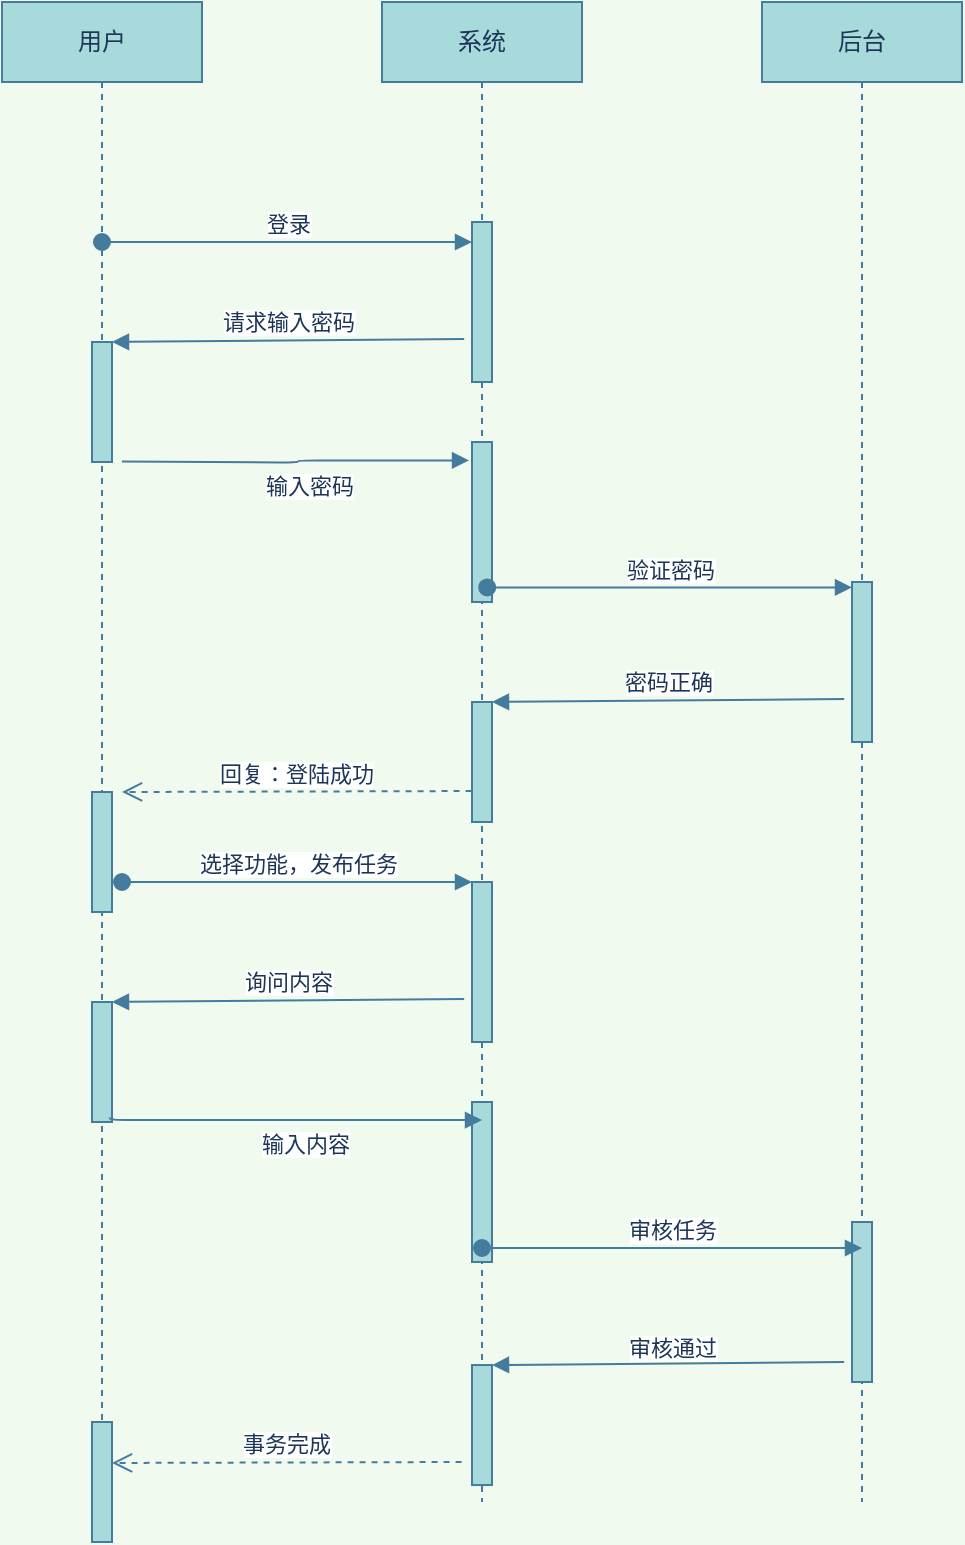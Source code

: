 <mxfile version="16.6.1" type="github">
  <diagram id="aeRG9rzD7lxfbZ-jMTFp" name="第 1 页">
    <mxGraphModel dx="771" dy="447" grid="1" gridSize="10" guides="1" tooltips="1" connect="1" arrows="1" fold="1" page="1" pageScale="1" pageWidth="827" pageHeight="1169" background="#F1FAEE" math="0" shadow="0">
      <root>
        <mxCell id="0" />
        <mxCell id="1" parent="0" />
        <mxCell id="naZADqsueXCr0R1nJYDh-34" value="用户" style="shape=umlLifeline;perimeter=lifelinePerimeter;whiteSpace=wrap;html=1;container=1;collapsible=0;recursiveResize=0;outlineConnect=0;rounded=0;sketch=0;fontColor=#1D3557;strokeColor=#457B9D;fillColor=#A8DADC;" vertex="1" parent="1">
          <mxGeometry x="300" y="190" width="100" height="770" as="geometry" />
        </mxCell>
        <mxCell id="naZADqsueXCr0R1nJYDh-46" value="" style="html=1;points=[];perimeter=orthogonalPerimeter;rounded=0;sketch=0;fontColor=#1D3557;strokeColor=#457B9D;fillColor=#A8DADC;" vertex="1" parent="naZADqsueXCr0R1nJYDh-34">
          <mxGeometry x="45" y="170" width="10" height="60" as="geometry" />
        </mxCell>
        <mxCell id="naZADqsueXCr0R1nJYDh-71" value="回复：登陆成功" style="html=1;verticalAlign=bottom;endArrow=open;dashed=1;endSize=8;rounded=1;sketch=0;fontColor=#1D3557;strokeColor=#457B9D;fillColor=#A8DADC;curved=0;exitX=-0.02;exitY=0.742;exitDx=0;exitDy=0;exitPerimeter=0;" edge="1" parent="naZADqsueXCr0R1nJYDh-34" source="naZADqsueXCr0R1nJYDh-58">
          <mxGeometry relative="1" as="geometry">
            <mxPoint x="140" y="395" as="sourcePoint" />
            <mxPoint x="60" y="395" as="targetPoint" />
          </mxGeometry>
        </mxCell>
        <mxCell id="naZADqsueXCr0R1nJYDh-72" value="" style="html=1;points=[];perimeter=orthogonalPerimeter;rounded=0;sketch=0;fontColor=#1D3557;strokeColor=#457B9D;fillColor=#A8DADC;" vertex="1" parent="naZADqsueXCr0R1nJYDh-34">
          <mxGeometry x="45" y="500" width="10" height="60" as="geometry" />
        </mxCell>
        <mxCell id="naZADqsueXCr0R1nJYDh-87" value="事务完成" style="html=1;verticalAlign=bottom;endArrow=open;dashed=1;endSize=8;rounded=1;sketch=0;fontColor=#1D3557;strokeColor=#457B9D;fillColor=#A8DADC;curved=0;exitX=-0.02;exitY=0.742;exitDx=0;exitDy=0;exitPerimeter=0;" edge="1" parent="naZADqsueXCr0R1nJYDh-34">
          <mxGeometry relative="1" as="geometry">
            <mxPoint x="229.8" y="730" as="sourcePoint" />
            <mxPoint x="55" y="730.48" as="targetPoint" />
          </mxGeometry>
        </mxCell>
        <mxCell id="naZADqsueXCr0R1nJYDh-89" value="" style="html=1;points=[];perimeter=orthogonalPerimeter;rounded=0;sketch=0;fontColor=#1D3557;strokeColor=#457B9D;fillColor=#A8DADC;" vertex="1" parent="naZADqsueXCr0R1nJYDh-34">
          <mxGeometry x="45" y="710" width="10" height="60" as="geometry" />
        </mxCell>
        <mxCell id="naZADqsueXCr0R1nJYDh-37" value="系统" style="shape=umlLifeline;perimeter=lifelinePerimeter;whiteSpace=wrap;html=1;container=1;collapsible=0;recursiveResize=0;outlineConnect=0;rounded=0;sketch=0;fontColor=#1D3557;strokeColor=#457B9D;fillColor=#A8DADC;" vertex="1" parent="1">
          <mxGeometry x="490" y="190" width="100" height="750" as="geometry" />
        </mxCell>
        <mxCell id="naZADqsueXCr0R1nJYDh-53" value="" style="html=1;points=[];perimeter=orthogonalPerimeter;rounded=0;sketch=0;fontColor=#1D3557;strokeColor=#457B9D;fillColor=#A8DADC;" vertex="1" parent="naZADqsueXCr0R1nJYDh-37">
          <mxGeometry x="45" y="110" width="10" height="80" as="geometry" />
        </mxCell>
        <mxCell id="naZADqsueXCr0R1nJYDh-55" value="" style="html=1;points=[];perimeter=orthogonalPerimeter;rounded=0;sketch=0;fontColor=#1D3557;strokeColor=#457B9D;fillColor=#A8DADC;" vertex="1" parent="naZADqsueXCr0R1nJYDh-37">
          <mxGeometry x="45" y="220" width="10" height="80" as="geometry" />
        </mxCell>
        <mxCell id="naZADqsueXCr0R1nJYDh-56" value="输入密码" style="endArrow=block;endFill=1;html=1;edgeStyle=orthogonalEdgeStyle;align=left;verticalAlign=top;rounded=1;sketch=0;fontColor=#1D3557;strokeColor=#457B9D;fillColor=#A8DADC;curved=0;entryX=-0.148;entryY=0.115;entryDx=0;entryDy=0;entryPerimeter=0;" edge="1" parent="naZADqsueXCr0R1nJYDh-37" target="naZADqsueXCr0R1nJYDh-55">
          <mxGeometry x="-0.196" y="1" relative="1" as="geometry">
            <mxPoint x="-130" y="229.75" as="sourcePoint" />
            <mxPoint x="30" y="229.75" as="targetPoint" />
            <mxPoint as="offset" />
          </mxGeometry>
        </mxCell>
        <mxCell id="naZADqsueXCr0R1nJYDh-57" value="" style="edgeLabel;resizable=0;html=1;align=left;verticalAlign=bottom;rounded=0;sketch=0;fontColor=#1D3557;strokeColor=#457B9D;fillColor=#A8DADC;" connectable="0" vertex="1" parent="naZADqsueXCr0R1nJYDh-56">
          <mxGeometry x="-1" relative="1" as="geometry" />
        </mxCell>
        <mxCell id="naZADqsueXCr0R1nJYDh-58" value="" style="html=1;points=[];perimeter=orthogonalPerimeter;rounded=0;sketch=0;fontColor=#1D3557;strokeColor=#457B9D;fillColor=#A8DADC;" vertex="1" parent="naZADqsueXCr0R1nJYDh-37">
          <mxGeometry x="45" y="350" width="10" height="60" as="geometry" />
        </mxCell>
        <mxCell id="naZADqsueXCr0R1nJYDh-73" value="" style="html=1;points=[];perimeter=orthogonalPerimeter;rounded=0;sketch=0;fontColor=#1D3557;strokeColor=#457B9D;fillColor=#A8DADC;" vertex="1" parent="naZADqsueXCr0R1nJYDh-37">
          <mxGeometry x="45" y="440" width="10" height="80" as="geometry" />
        </mxCell>
        <mxCell id="naZADqsueXCr0R1nJYDh-74" value="" style="html=1;points=[];perimeter=orthogonalPerimeter;rounded=0;sketch=0;fontColor=#1D3557;strokeColor=#457B9D;fillColor=#A8DADC;" vertex="1" parent="naZADqsueXCr0R1nJYDh-37">
          <mxGeometry x="45" y="550" width="10" height="80" as="geometry" />
        </mxCell>
        <mxCell id="naZADqsueXCr0R1nJYDh-83" value="" style="html=1;points=[];perimeter=orthogonalPerimeter;rounded=0;sketch=0;fontColor=#1D3557;strokeColor=#457B9D;fillColor=#A8DADC;" vertex="1" parent="naZADqsueXCr0R1nJYDh-37">
          <mxGeometry x="45" y="681.52" width="10" height="60" as="geometry" />
        </mxCell>
        <mxCell id="naZADqsueXCr0R1nJYDh-84" value="审核通过" style="html=1;verticalAlign=bottom;endArrow=block;entryX=1;entryY=0;rounded=1;sketch=0;fontColor=#1D3557;strokeColor=#457B9D;fillColor=#A8DADC;curved=0;exitX=-0.39;exitY=0.731;exitDx=0;exitDy=0;exitPerimeter=0;" edge="1" parent="naZADqsueXCr0R1nJYDh-37" target="naZADqsueXCr0R1nJYDh-83">
          <mxGeometry x="-0.022" y="1" relative="1" as="geometry">
            <mxPoint x="231.1" y="680.0" as="sourcePoint" />
            <mxPoint as="offset" />
          </mxGeometry>
        </mxCell>
        <mxCell id="naZADqsueXCr0R1nJYDh-38" value="后台" style="shape=umlLifeline;perimeter=lifelinePerimeter;whiteSpace=wrap;html=1;container=1;collapsible=0;recursiveResize=0;outlineConnect=0;rounded=0;sketch=0;fontColor=#1D3557;strokeColor=#457B9D;fillColor=#A8DADC;" vertex="1" parent="1">
          <mxGeometry x="680" y="190" width="100" height="750" as="geometry" />
        </mxCell>
        <mxCell id="naZADqsueXCr0R1nJYDh-81" value="" style="html=1;points=[];perimeter=orthogonalPerimeter;rounded=0;sketch=0;fontColor=#1D3557;strokeColor=#457B9D;fillColor=#A8DADC;" vertex="1" parent="naZADqsueXCr0R1nJYDh-38">
          <mxGeometry x="45" y="610" width="10" height="80" as="geometry" />
        </mxCell>
        <mxCell id="naZADqsueXCr0R1nJYDh-47" value="请求输入密码" style="html=1;verticalAlign=bottom;endArrow=block;entryX=1;entryY=0;rounded=1;sketch=0;fontColor=#1D3557;strokeColor=#457B9D;fillColor=#A8DADC;curved=0;exitX=-0.39;exitY=0.731;exitDx=0;exitDy=0;exitPerimeter=0;" edge="1" target="naZADqsueXCr0R1nJYDh-46" parent="1" source="naZADqsueXCr0R1nJYDh-53">
          <mxGeometry relative="1" as="geometry">
            <mxPoint x="425" y="360" as="sourcePoint" />
          </mxGeometry>
        </mxCell>
        <mxCell id="naZADqsueXCr0R1nJYDh-54" value="登录" style="html=1;verticalAlign=bottom;startArrow=oval;endArrow=block;startSize=8;rounded=1;sketch=0;fontColor=#1D3557;strokeColor=#457B9D;fillColor=#A8DADC;curved=0;" edge="1" target="naZADqsueXCr0R1nJYDh-53" parent="1" source="naZADqsueXCr0R1nJYDh-34">
          <mxGeometry relative="1" as="geometry">
            <mxPoint x="470" y="300" as="sourcePoint" />
            <Array as="points">
              <mxPoint x="420" y="310" />
            </Array>
          </mxGeometry>
        </mxCell>
        <mxCell id="naZADqsueXCr0R1nJYDh-59" value="" style="html=1;points=[];perimeter=orthogonalPerimeter;rounded=0;sketch=0;fontColor=#1D3557;strokeColor=#457B9D;fillColor=#A8DADC;" vertex="1" parent="1">
          <mxGeometry x="725" y="480" width="10" height="80" as="geometry" />
        </mxCell>
        <mxCell id="naZADqsueXCr0R1nJYDh-63" value="密码正确" style="html=1;verticalAlign=bottom;endArrow=block;entryX=1;entryY=0;rounded=1;sketch=0;fontColor=#1D3557;strokeColor=#457B9D;fillColor=#A8DADC;curved=0;exitX=-0.39;exitY=0.731;exitDx=0;exitDy=0;exitPerimeter=0;" edge="1" parent="1" source="naZADqsueXCr0R1nJYDh-59" target="naZADqsueXCr0R1nJYDh-58">
          <mxGeometry relative="1" as="geometry">
            <mxPoint x="615" y="540" as="sourcePoint" />
          </mxGeometry>
        </mxCell>
        <mxCell id="naZADqsueXCr0R1nJYDh-64" value="验证密码" style="html=1;verticalAlign=bottom;startArrow=oval;endArrow=block;startSize=8;rounded=1;sketch=0;fontColor=#1D3557;strokeColor=#457B9D;fillColor=#A8DADC;curved=0;exitX=0.526;exitY=0.245;exitDx=0;exitDy=0;exitPerimeter=0;" edge="1" parent="1" target="naZADqsueXCr0R1nJYDh-59">
          <mxGeometry relative="1" as="geometry">
            <mxPoint x="542.6" y="482.7" as="sourcePoint" />
          </mxGeometry>
        </mxCell>
        <mxCell id="naZADqsueXCr0R1nJYDh-65" value="" style="html=1;points=[];perimeter=orthogonalPerimeter;rounded=0;sketch=0;fontColor=#1D3557;strokeColor=#457B9D;fillColor=#A8DADC;" vertex="1" parent="1">
          <mxGeometry x="345" y="585" width="10" height="60" as="geometry" />
        </mxCell>
        <mxCell id="naZADqsueXCr0R1nJYDh-75" value="输入内容" style="endArrow=block;endFill=1;html=1;edgeStyle=orthogonalEdgeStyle;align=left;verticalAlign=top;rounded=1;sketch=0;fontColor=#1D3557;strokeColor=#457B9D;fillColor=#A8DADC;curved=0;exitX=0.888;exitY=0.963;exitDx=0;exitDy=0;exitPerimeter=0;entryX=0.5;entryY=0.113;entryDx=0;entryDy=0;entryPerimeter=0;" edge="1" parent="1" target="naZADqsueXCr0R1nJYDh-74" source="naZADqsueXCr0R1nJYDh-72">
          <mxGeometry x="-0.196" y="1" relative="1" as="geometry">
            <mxPoint x="380" y="749.75" as="sourcePoint" />
            <mxPoint x="530" y="749" as="targetPoint" />
            <mxPoint as="offset" />
            <Array as="points">
              <mxPoint x="354" y="749" />
            </Array>
          </mxGeometry>
        </mxCell>
        <mxCell id="naZADqsueXCr0R1nJYDh-76" value="" style="edgeLabel;resizable=0;html=1;align=left;verticalAlign=bottom;rounded=0;sketch=0;fontColor=#1D3557;strokeColor=#457B9D;fillColor=#A8DADC;" connectable="0" vertex="1" parent="naZADqsueXCr0R1nJYDh-75">
          <mxGeometry x="-1" relative="1" as="geometry" />
        </mxCell>
        <mxCell id="naZADqsueXCr0R1nJYDh-77" value="询问内容" style="html=1;verticalAlign=bottom;endArrow=block;entryX=1;entryY=0;rounded=1;sketch=0;fontColor=#1D3557;strokeColor=#457B9D;fillColor=#A8DADC;curved=0;exitX=-0.39;exitY=0.731;exitDx=0;exitDy=0;exitPerimeter=0;" edge="1" parent="1" source="naZADqsueXCr0R1nJYDh-73" target="naZADqsueXCr0R1nJYDh-72">
          <mxGeometry relative="1" as="geometry">
            <mxPoint x="445" y="690" as="sourcePoint" />
          </mxGeometry>
        </mxCell>
        <mxCell id="naZADqsueXCr0R1nJYDh-78" value="选择功能，发布任务" style="html=1;verticalAlign=bottom;startArrow=oval;endArrow=block;startSize=8;rounded=1;sketch=0;fontColor=#1D3557;strokeColor=#457B9D;fillColor=#A8DADC;curved=0;" edge="1" parent="1" target="naZADqsueXCr0R1nJYDh-73">
          <mxGeometry relative="1" as="geometry">
            <mxPoint x="360" y="630" as="sourcePoint" />
          </mxGeometry>
        </mxCell>
        <mxCell id="naZADqsueXCr0R1nJYDh-79" value="审核任务" style="html=1;verticalAlign=bottom;startArrow=oval;endArrow=block;startSize=8;rounded=1;sketch=0;fontColor=#1D3557;strokeColor=#457B9D;fillColor=#A8DADC;curved=0;" edge="1" parent="1" source="naZADqsueXCr0R1nJYDh-37">
          <mxGeometry relative="1" as="geometry">
            <mxPoint x="562.6" y="812.7" as="sourcePoint" />
            <mxPoint x="730" y="813" as="targetPoint" />
          </mxGeometry>
        </mxCell>
      </root>
    </mxGraphModel>
  </diagram>
</mxfile>
